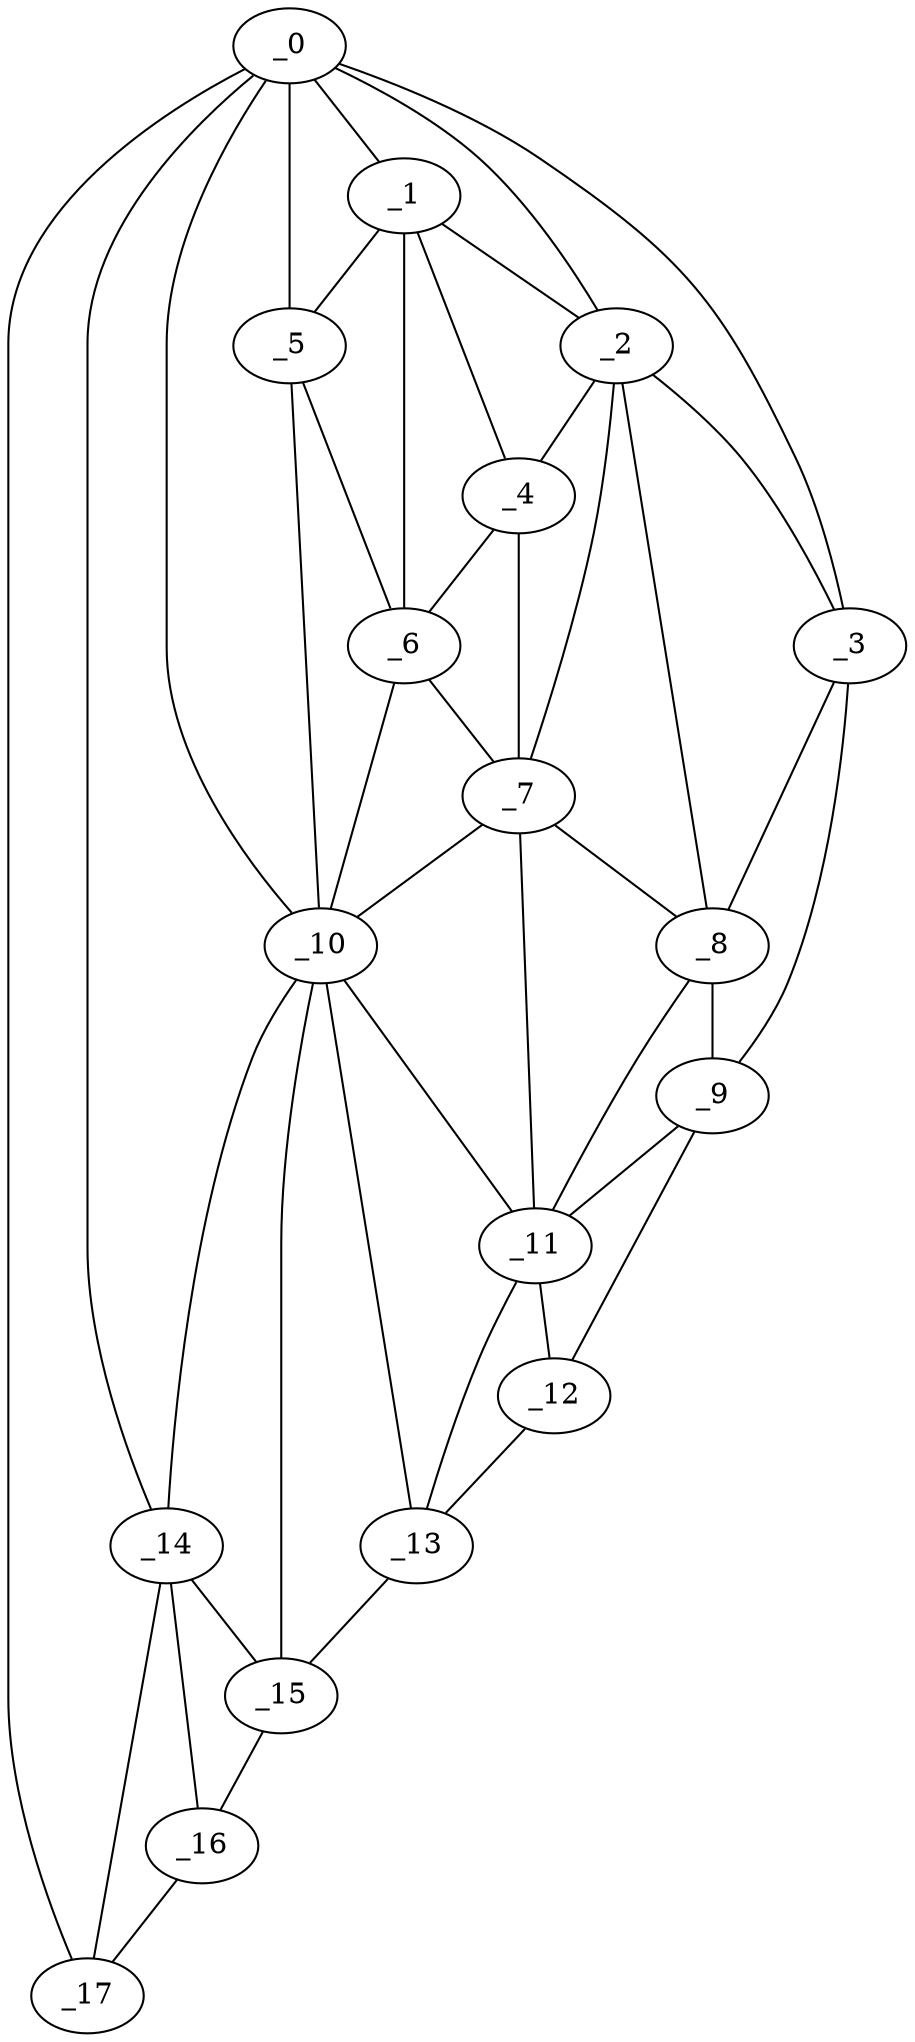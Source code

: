 graph "obj71__65.gxl" {
	_0	 [x=19,
		y=14];
	_1	 [x=27,
		y=61];
	_0 -- _1	 [valence=2];
	_2	 [x=27,
		y=82];
	_0 -- _2	 [valence=2];
	_3	 [x=27,
		y=91];
	_0 -- _3	 [valence=1];
	_5	 [x=30,
		y=57];
	_0 -- _5	 [valence=2];
	_10	 [x=43,
		y=58];
	_0 -- _10	 [valence=2];
	_14	 [x=109,
		y=22];
	_0 -- _14	 [valence=2];
	_17	 [x=112,
		y=14];
	_0 -- _17	 [valence=1];
	_1 -- _2	 [valence=1];
	_4	 [x=28,
		y=75];
	_1 -- _4	 [valence=1];
	_1 -- _5	 [valence=2];
	_6	 [x=33,
		y=68];
	_1 -- _6	 [valence=1];
	_2 -- _3	 [valence=1];
	_2 -- _4	 [valence=2];
	_7	 [x=33,
		y=74];
	_2 -- _7	 [valence=2];
	_8	 [x=34,
		y=98];
	_2 -- _8	 [valence=2];
	_3 -- _8	 [valence=1];
	_9	 [x=38,
		y=105];
	_3 -- _9	 [valence=1];
	_4 -- _6	 [valence=2];
	_4 -- _7	 [valence=1];
	_5 -- _6	 [valence=2];
	_5 -- _10	 [valence=2];
	_6 -- _7	 [valence=2];
	_6 -- _10	 [valence=2];
	_7 -- _8	 [valence=2];
	_7 -- _10	 [valence=2];
	_11	 [x=49,
		y=106];
	_7 -- _11	 [valence=1];
	_8 -- _9	 [valence=2];
	_8 -- _11	 [valence=2];
	_9 -- _11	 [valence=2];
	_12	 [x=55,
		y=110];
	_9 -- _12	 [valence=1];
	_10 -- _11	 [valence=1];
	_13	 [x=62,
		y=111];
	_10 -- _13	 [valence=2];
	_10 -- _14	 [valence=2];
	_15	 [x=109,
		y=34];
	_10 -- _15	 [valence=1];
	_11 -- _12	 [valence=2];
	_11 -- _13	 [valence=2];
	_12 -- _13	 [valence=1];
	_13 -- _15	 [valence=1];
	_14 -- _15	 [valence=2];
	_16	 [x=111,
		y=28];
	_14 -- _16	 [valence=1];
	_14 -- _17	 [valence=2];
	_15 -- _16	 [valence=1];
	_16 -- _17	 [valence=1];
}
